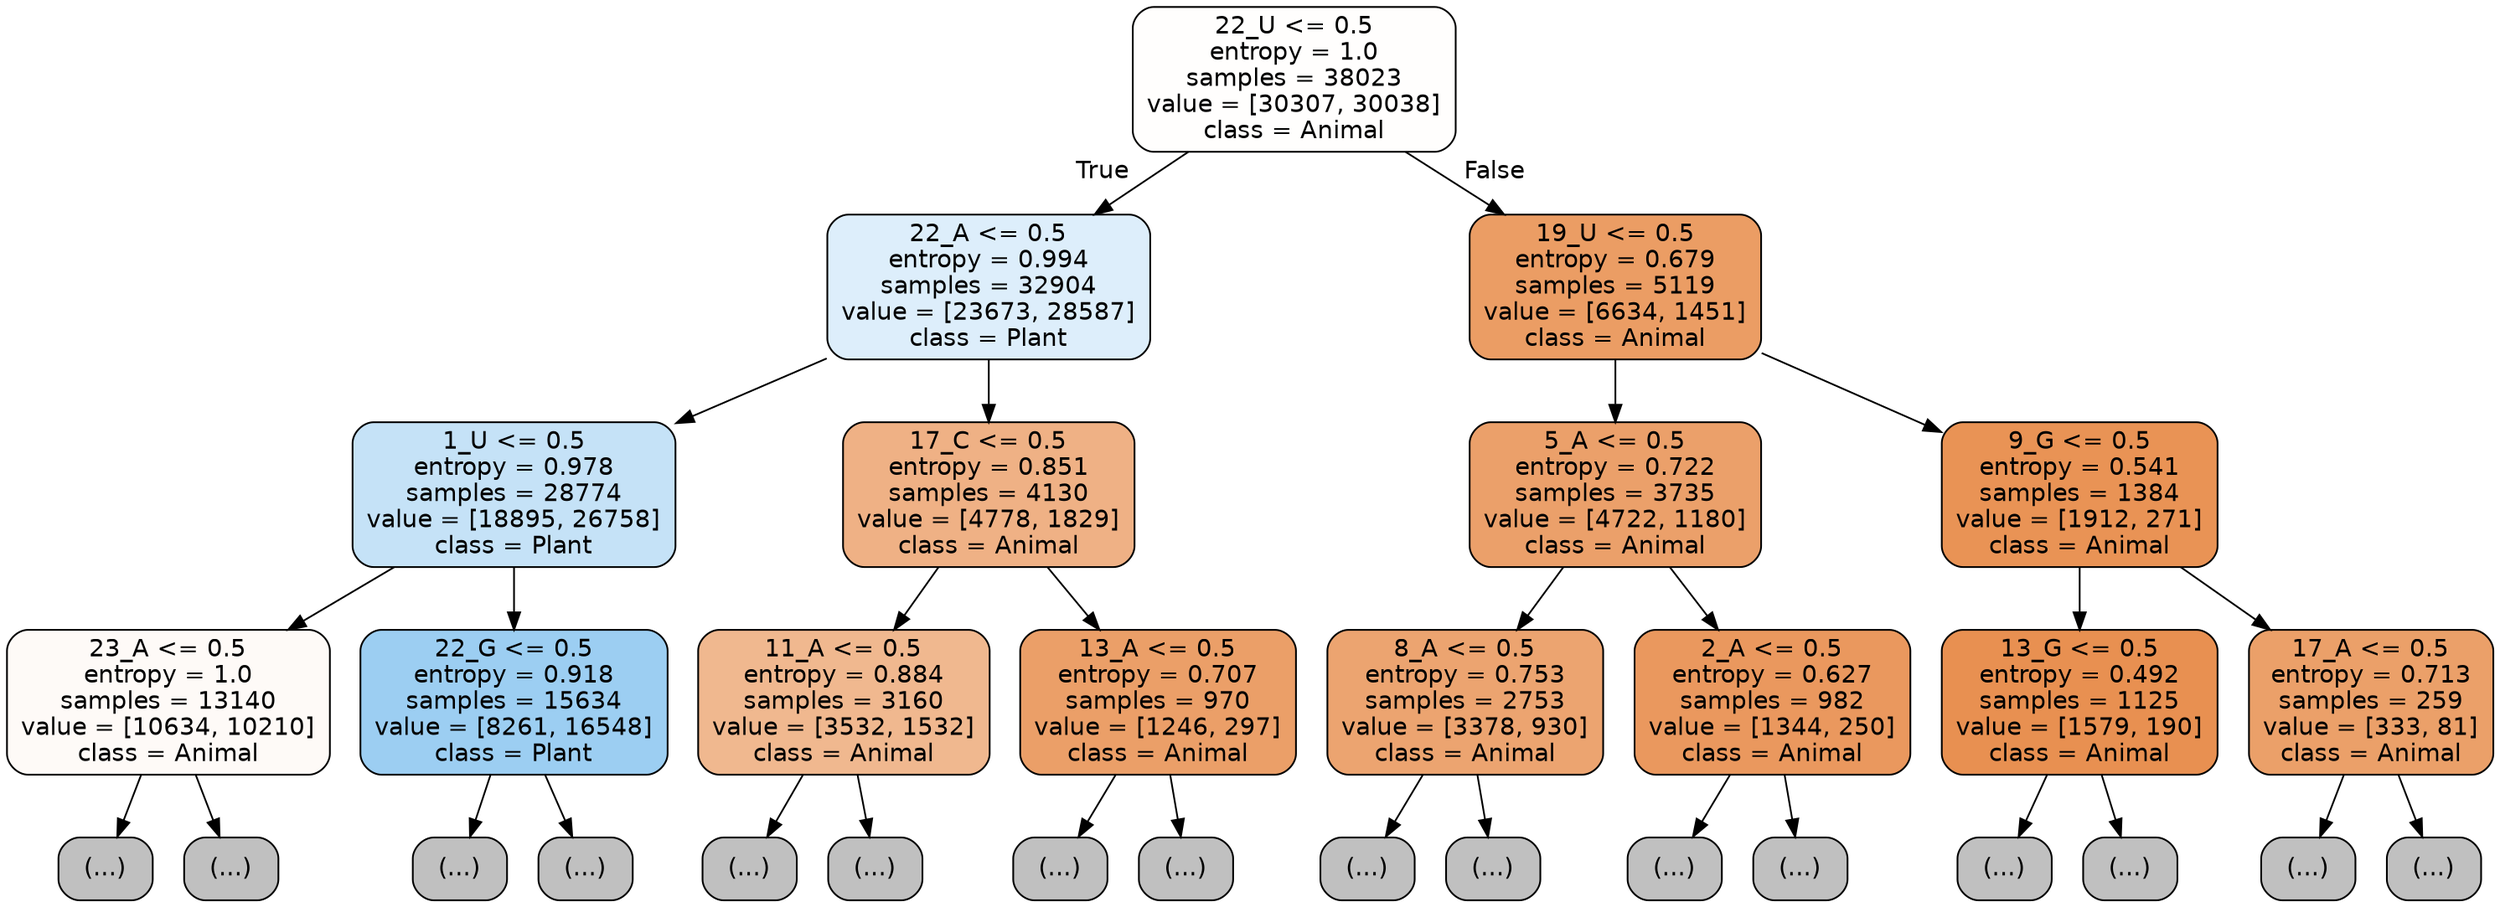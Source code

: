 digraph Tree {
node [shape=box, style="filled, rounded", color="black", fontname="helvetica"] ;
edge [fontname="helvetica"] ;
0 [label="22_U <= 0.5\nentropy = 1.0\nsamples = 38023\nvalue = [30307, 30038]\nclass = Animal", fillcolor="#fffefd"] ;
1 [label="22_A <= 0.5\nentropy = 0.994\nsamples = 32904\nvalue = [23673, 28587]\nclass = Plant", fillcolor="#ddeefb"] ;
0 -> 1 [labeldistance=2.5, labelangle=45, headlabel="True"] ;
2 [label="1_U <= 0.5\nentropy = 0.978\nsamples = 28774\nvalue = [18895, 26758]\nclass = Plant", fillcolor="#c5e2f7"] ;
1 -> 2 ;
3 [label="23_A <= 0.5\nentropy = 1.0\nsamples = 13140\nvalue = [10634, 10210]\nclass = Animal", fillcolor="#fefaf7"] ;
2 -> 3 ;
4 [label="(...)", fillcolor="#C0C0C0"] ;
3 -> 4 ;
6963 [label="(...)", fillcolor="#C0C0C0"] ;
3 -> 6963 ;
7270 [label="22_G <= 0.5\nentropy = 0.918\nsamples = 15634\nvalue = [8261, 16548]\nclass = Plant", fillcolor="#9ccef2"] ;
2 -> 7270 ;
7271 [label="(...)", fillcolor="#C0C0C0"] ;
7270 -> 7271 ;
11698 [label="(...)", fillcolor="#C0C0C0"] ;
7270 -> 11698 ;
12479 [label="17_C <= 0.5\nentropy = 0.851\nsamples = 4130\nvalue = [4778, 1829]\nclass = Animal", fillcolor="#efb185"] ;
1 -> 12479 ;
12480 [label="11_A <= 0.5\nentropy = 0.884\nsamples = 3160\nvalue = [3532, 1532]\nclass = Animal", fillcolor="#f0b88f"] ;
12479 -> 12480 ;
12481 [label="(...)", fillcolor="#C0C0C0"] ;
12480 -> 12481 ;
13570 [label="(...)", fillcolor="#C0C0C0"] ;
12480 -> 13570 ;
13961 [label="13_A <= 0.5\nentropy = 0.707\nsamples = 970\nvalue = [1246, 297]\nclass = Animal", fillcolor="#eb9f68"] ;
12479 -> 13961 ;
13962 [label="(...)", fillcolor="#C0C0C0"] ;
13961 -> 13962 ;
14271 [label="(...)", fillcolor="#C0C0C0"] ;
13961 -> 14271 ;
14368 [label="19_U <= 0.5\nentropy = 0.679\nsamples = 5119\nvalue = [6634, 1451]\nclass = Animal", fillcolor="#eb9d64"] ;
0 -> 14368 [labeldistance=2.5, labelangle=-45, headlabel="False"] ;
14369 [label="5_A <= 0.5\nentropy = 0.722\nsamples = 3735\nvalue = [4722, 1180]\nclass = Animal", fillcolor="#eba06a"] ;
14368 -> 14369 ;
14370 [label="8_A <= 0.5\nentropy = 0.753\nsamples = 2753\nvalue = [3378, 930]\nclass = Animal", fillcolor="#eca470"] ;
14369 -> 14370 ;
14371 [label="(...)", fillcolor="#C0C0C0"] ;
14370 -> 14371 ;
15158 [label="(...)", fillcolor="#C0C0C0"] ;
14370 -> 15158 ;
15517 [label="2_A <= 0.5\nentropy = 0.627\nsamples = 982\nvalue = [1344, 250]\nclass = Animal", fillcolor="#ea985e"] ;
14369 -> 15517 ;
15518 [label="(...)", fillcolor="#C0C0C0"] ;
15517 -> 15518 ;
15783 [label="(...)", fillcolor="#C0C0C0"] ;
15517 -> 15783 ;
15842 [label="9_G <= 0.5\nentropy = 0.541\nsamples = 1384\nvalue = [1912, 271]\nclass = Animal", fillcolor="#e99355"] ;
14368 -> 15842 ;
15843 [label="13_G <= 0.5\nentropy = 0.492\nsamples = 1125\nvalue = [1579, 190]\nclass = Animal", fillcolor="#e89051"] ;
15842 -> 15843 ;
15844 [label="(...)", fillcolor="#C0C0C0"] ;
15843 -> 15844 ;
16117 [label="(...)", fillcolor="#C0C0C0"] ;
15843 -> 16117 ;
16216 [label="17_A <= 0.5\nentropy = 0.713\nsamples = 259\nvalue = [333, 81]\nclass = Animal", fillcolor="#eba069"] ;
15842 -> 16216 ;
16217 [label="(...)", fillcolor="#C0C0C0"] ;
16216 -> 16217 ;
16318 [label="(...)", fillcolor="#C0C0C0"] ;
16216 -> 16318 ;
}